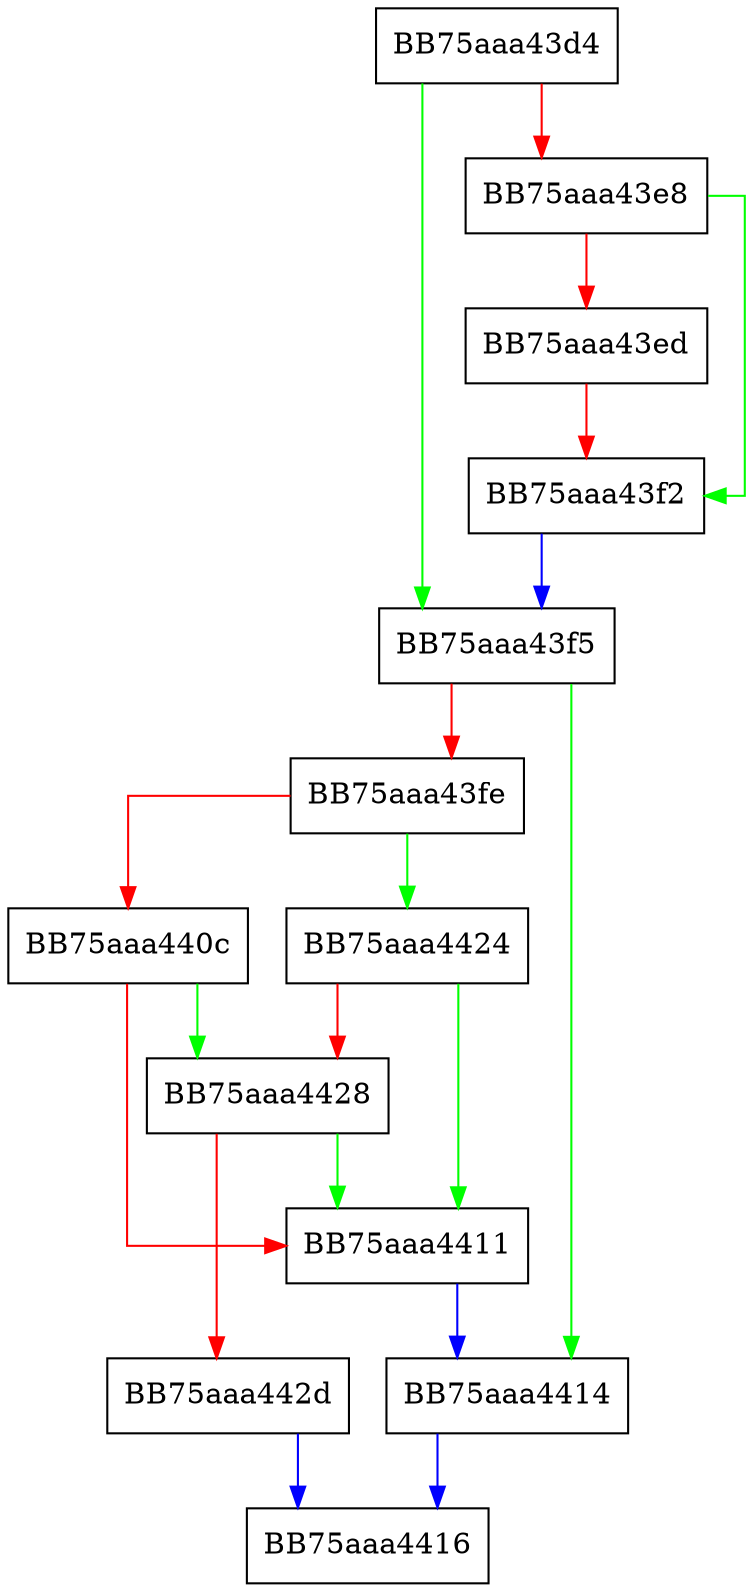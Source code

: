 digraph set_jump_policy {
  node [shape="box"];
  graph [splines=ortho];
  BB75aaa43d4 -> BB75aaa43f5 [color="green"];
  BB75aaa43d4 -> BB75aaa43e8 [color="red"];
  BB75aaa43e8 -> BB75aaa43f2 [color="green"];
  BB75aaa43e8 -> BB75aaa43ed [color="red"];
  BB75aaa43ed -> BB75aaa43f2 [color="red"];
  BB75aaa43f2 -> BB75aaa43f5 [color="blue"];
  BB75aaa43f5 -> BB75aaa4414 [color="green"];
  BB75aaa43f5 -> BB75aaa43fe [color="red"];
  BB75aaa43fe -> BB75aaa4424 [color="green"];
  BB75aaa43fe -> BB75aaa440c [color="red"];
  BB75aaa440c -> BB75aaa4428 [color="green"];
  BB75aaa440c -> BB75aaa4411 [color="red"];
  BB75aaa4411 -> BB75aaa4414 [color="blue"];
  BB75aaa4414 -> BB75aaa4416 [color="blue"];
  BB75aaa4424 -> BB75aaa4411 [color="green"];
  BB75aaa4424 -> BB75aaa4428 [color="red"];
  BB75aaa4428 -> BB75aaa4411 [color="green"];
  BB75aaa4428 -> BB75aaa442d [color="red"];
  BB75aaa442d -> BB75aaa4416 [color="blue"];
}